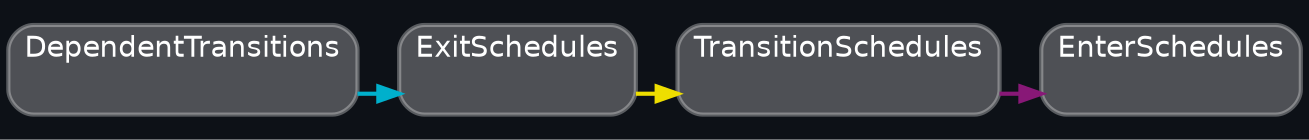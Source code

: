 digraph "" {
	"compound"="true";
	"splines"="spline";
	"rankdir"="LR";
	"bgcolor"="#0d1117";
	"fontname"="Helvetica";
	"nodesep"="0.15";
	edge ["penwidth"="2"];
	node ["shape"="box", "style"="filled"];
	subgraph "clusternode_Set(0)" {
		"style"="rounded,filled";
		"label"="DependentTransitions";
		"tooltip"="DependentTransitions";
		"fillcolor"="#ffffff44";
		"fontcolor"="#ffffff";
		"color"="#ffffff50";
		"penwidth"="2";
		"set_marker_node_Set(0)" ["style"="invis", "label"="", "shape"="point"]
	}
	
	subgraph "clusternode_Set(1)" {
		"style"="rounded,filled";
		"label"="ExitSchedules";
		"tooltip"="ExitSchedules";
		"fillcolor"="#ffffff44";
		"fontcolor"="#ffffff";
		"color"="#ffffff50";
		"penwidth"="2";
		"set_marker_node_Set(1)" ["style"="invis", "label"="", "shape"="point"]
	}
	
	subgraph "clusternode_Set(2)" {
		"style"="rounded,filled";
		"label"="TransitionSchedules";
		"tooltip"="TransitionSchedules";
		"fillcolor"="#ffffff44";
		"fontcolor"="#ffffff";
		"color"="#ffffff50";
		"penwidth"="2";
		"set_marker_node_Set(2)" ["style"="invis", "label"="", "shape"="point"]
	}
	
	subgraph "clusternode_Set(3)" {
		"style"="rounded,filled";
		"label"="EnterSchedules";
		"tooltip"="EnterSchedules";
		"fillcolor"="#ffffff44";
		"fontcolor"="#ffffff";
		"color"="#ffffff50";
		"penwidth"="2";
		"set_marker_node_Set(3)" ["style"="invis", "label"="", "shape"="point"]
	}
	
	"set_marker_node_Set(1)" -> "set_marker_node_Set(2)" ["lhead"="clusternode_Set(2)", "ltail"="clusternode_Set(1)", "tooltip"="ExitSchedules → TransitionSchedules", "color"="#eede00"]
	"set_marker_node_Set(2)" -> "set_marker_node_Set(3)" ["lhead"="clusternode_Set(3)", "ltail"="clusternode_Set(2)", "tooltip"="TransitionSchedules → EnterSchedules", "color"="#881877"]
	"set_marker_node_Set(0)" -> "set_marker_node_Set(1)" ["lhead"="clusternode_Set(1)", "ltail"="clusternode_Set(0)", "tooltip"="DependentTransitions → ExitSchedules", "color"="#00b0cc"]
}
